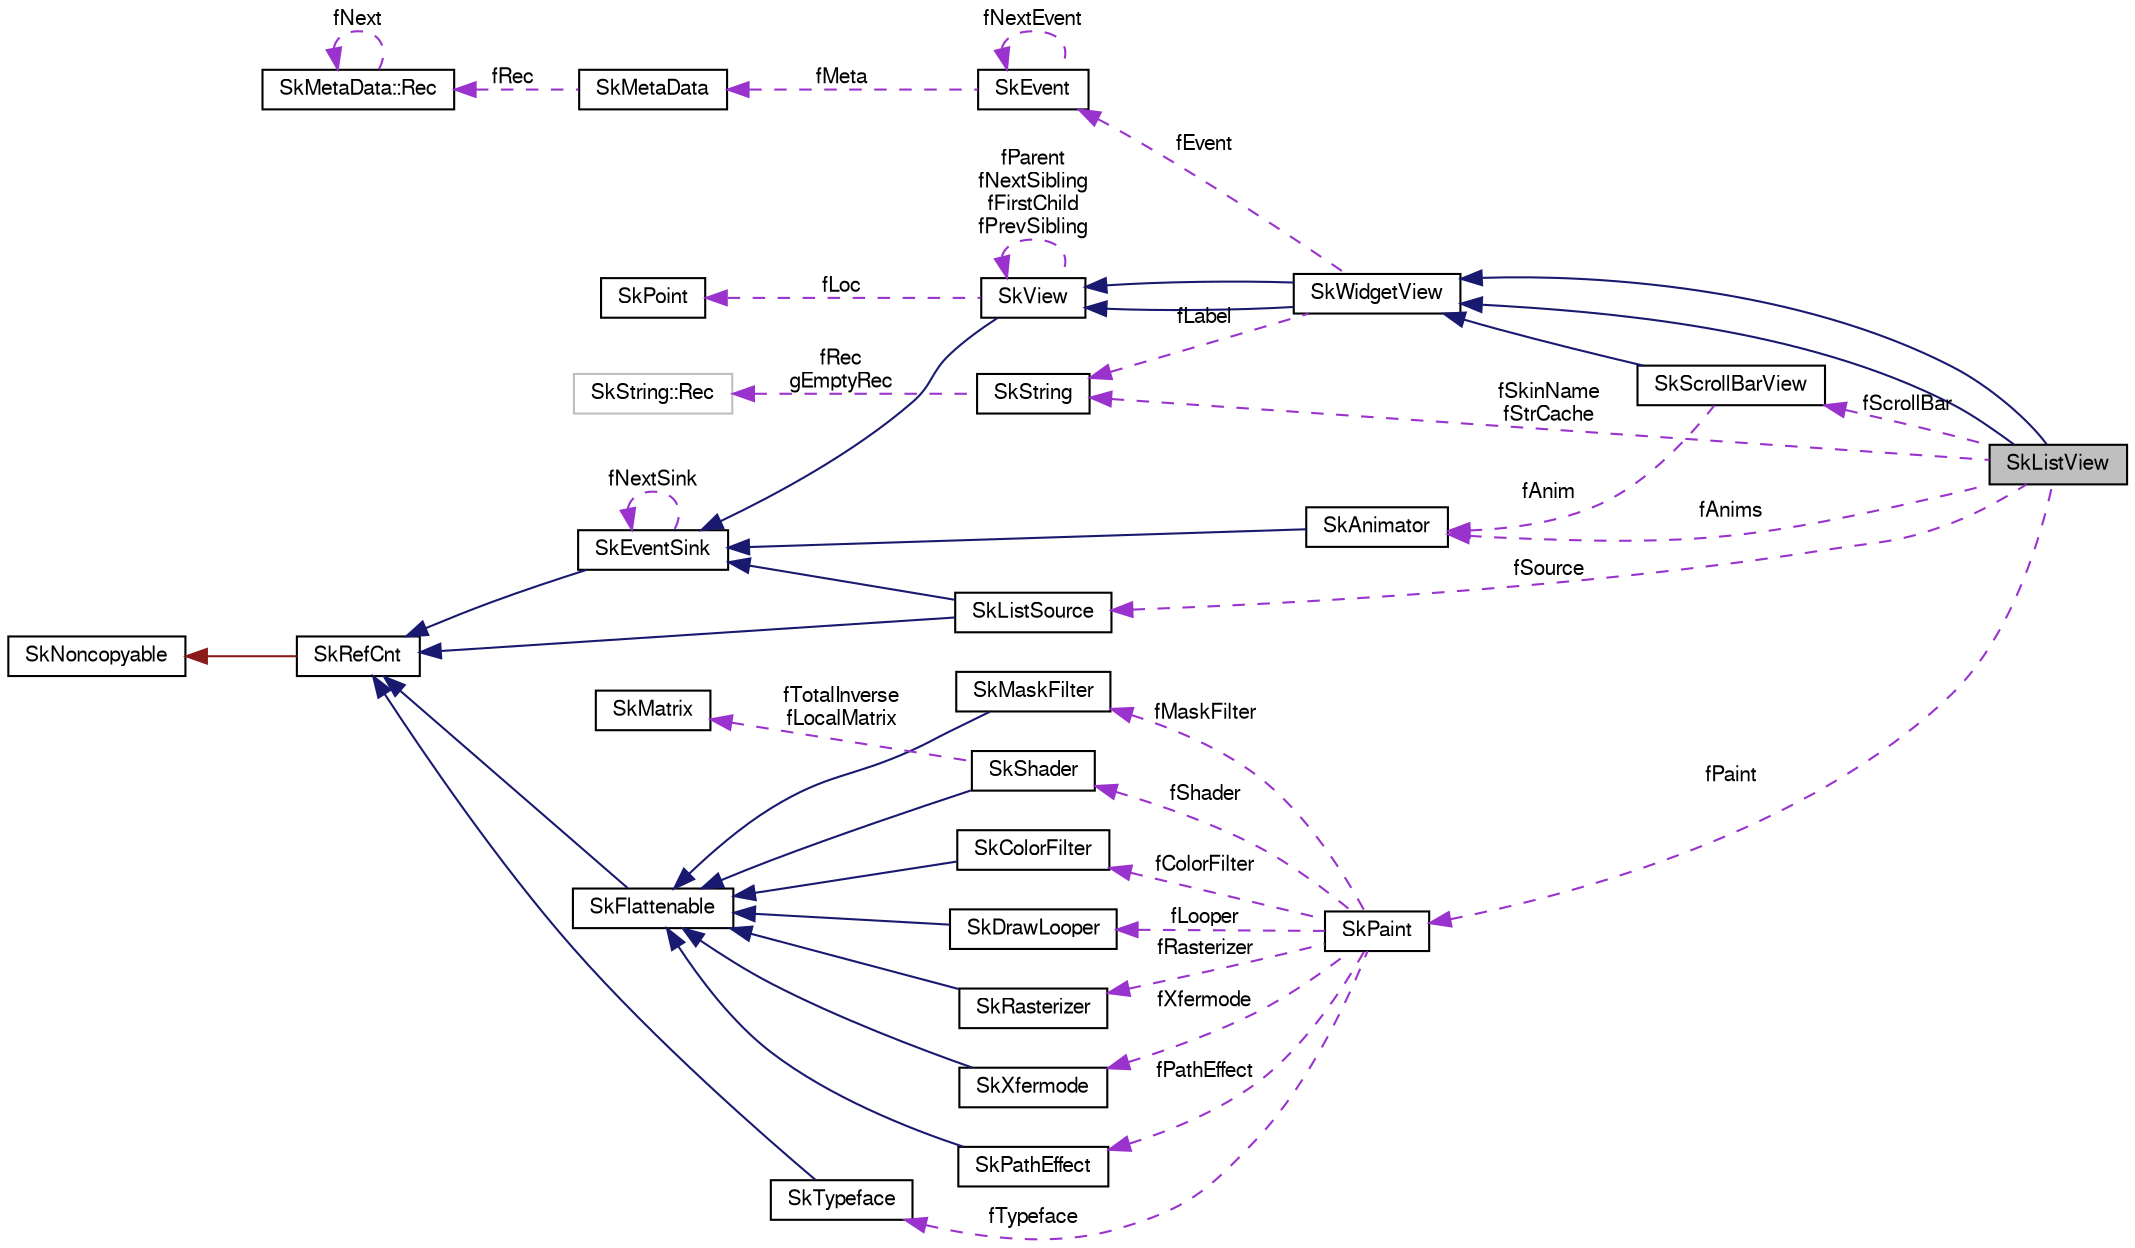digraph G
{
  edge [fontname="FreeSans",fontsize="10",labelfontname="FreeSans",labelfontsize="10"];
  node [fontname="FreeSans",fontsize="10",shape=record];
  rankdir=LR;
  Node1 [label="SkListView",height=0.2,width=0.4,color="black", fillcolor="grey75", style="filled" fontcolor="black"];
  Node2 -> Node1 [dir=back,color="midnightblue",fontsize="10",style="solid",fontname="FreeSans"];
  Node2 [label="SkWidgetView",height=0.2,width=0.4,color="black", fillcolor="white", style="filled",URL="$class_sk_widget_view.html"];
  Node3 -> Node2 [dir=back,color="midnightblue",fontsize="10",style="solid",fontname="FreeSans"];
  Node3 [label="SkView",height=0.2,width=0.4,color="black", fillcolor="white", style="filled",URL="$class_sk_view.html"];
  Node4 -> Node3 [dir=back,color="midnightblue",fontsize="10",style="solid",fontname="FreeSans"];
  Node4 [label="SkEventSink",height=0.2,width=0.4,color="black", fillcolor="white", style="filled",URL="$class_sk_event_sink.html"];
  Node5 -> Node4 [dir=back,color="midnightblue",fontsize="10",style="solid",fontname="FreeSans"];
  Node5 [label="SkRefCnt",height=0.2,width=0.4,color="black", fillcolor="white", style="filled",URL="$class_sk_ref_cnt.html"];
  Node6 -> Node5 [dir=back,color="firebrick4",fontsize="10",style="solid",fontname="FreeSans"];
  Node6 [label="SkNoncopyable",height=0.2,width=0.4,color="black", fillcolor="white", style="filled",URL="$class_sk_noncopyable.html"];
  Node4 -> Node4 [dir=back,color="darkorchid3",fontsize="10",style="dashed",label="fNextSink",fontname="FreeSans"];
  Node3 -> Node3 [dir=back,color="darkorchid3",fontsize="10",style="dashed",label="fParent\nfNextSibling\nfFirstChild\nfPrevSibling",fontname="FreeSans"];
  Node7 -> Node3 [dir=back,color="darkorchid3",fontsize="10",style="dashed",label="fLoc",fontname="FreeSans"];
  Node7 [label="SkPoint",height=0.2,width=0.4,color="black", fillcolor="white", style="filled",URL="$struct_sk_point.html"];
  Node3 -> Node2 [dir=back,color="midnightblue",fontsize="10",style="solid",fontname="FreeSans"];
  Node8 -> Node2 [dir=back,color="darkorchid3",fontsize="10",style="dashed",label="fEvent",fontname="FreeSans"];
  Node8 [label="SkEvent",height=0.2,width=0.4,color="black", fillcolor="white", style="filled",URL="$class_sk_event.html"];
  Node9 -> Node8 [dir=back,color="darkorchid3",fontsize="10",style="dashed",label="fMeta",fontname="FreeSans"];
  Node9 [label="SkMetaData",height=0.2,width=0.4,color="black", fillcolor="white", style="filled",URL="$class_sk_meta_data.html"];
  Node10 -> Node9 [dir=back,color="darkorchid3",fontsize="10",style="dashed",label="fRec",fontname="FreeSans"];
  Node10 [label="SkMetaData::Rec",height=0.2,width=0.4,color="black", fillcolor="white", style="filled",URL="$struct_sk_meta_data_1_1_rec.html"];
  Node10 -> Node10 [dir=back,color="darkorchid3",fontsize="10",style="dashed",label="fNext",fontname="FreeSans"];
  Node8 -> Node8 [dir=back,color="darkorchid3",fontsize="10",style="dashed",label="fNextEvent",fontname="FreeSans"];
  Node11 -> Node2 [dir=back,color="darkorchid3",fontsize="10",style="dashed",label="fLabel",fontname="FreeSans"];
  Node11 [label="SkString",height=0.2,width=0.4,color="black", fillcolor="white", style="filled",URL="$class_sk_string.html"];
  Node12 -> Node11 [dir=back,color="darkorchid3",fontsize="10",style="dashed",label="fRec\ngEmptyRec",fontname="FreeSans"];
  Node12 [label="SkString::Rec",height=0.2,width=0.4,color="grey75", fillcolor="white", style="filled"];
  Node2 -> Node1 [dir=back,color="midnightblue",fontsize="10",style="solid",fontname="FreeSans"];
  Node13 -> Node1 [dir=back,color="darkorchid3",fontsize="10",style="dashed",label="fScrollBar",fontname="FreeSans"];
  Node13 [label="SkScrollBarView",height=0.2,width=0.4,color="black", fillcolor="white", style="filled",URL="$class_sk_scroll_bar_view.html"];
  Node2 -> Node13 [dir=back,color="midnightblue",fontsize="10",style="solid",fontname="FreeSans"];
  Node14 -> Node13 [dir=back,color="darkorchid3",fontsize="10",style="dashed",label="fAnim",fontname="FreeSans"];
  Node14 [label="SkAnimator",height=0.2,width=0.4,color="black", fillcolor="white", style="filled",URL="$class_sk_animator.html"];
  Node4 -> Node14 [dir=back,color="midnightblue",fontsize="10",style="solid",fontname="FreeSans"];
  Node14 -> Node1 [dir=back,color="darkorchid3",fontsize="10",style="dashed",label="fAnims",fontname="FreeSans"];
  Node15 -> Node1 [dir=back,color="darkorchid3",fontsize="10",style="dashed",label="fSource",fontname="FreeSans"];
  Node15 [label="SkListSource",height=0.2,width=0.4,color="black", fillcolor="white", style="filled",URL="$class_sk_list_source.html"];
  Node5 -> Node15 [dir=back,color="midnightblue",fontsize="10",style="solid",fontname="FreeSans"];
  Node4 -> Node15 [dir=back,color="midnightblue",fontsize="10",style="solid",fontname="FreeSans"];
  Node16 -> Node1 [dir=back,color="darkorchid3",fontsize="10",style="dashed",label="fPaint",fontname="FreeSans"];
  Node16 [label="SkPaint",height=0.2,width=0.4,color="black", fillcolor="white", style="filled",URL="$class_sk_paint.html"];
  Node17 -> Node16 [dir=back,color="darkorchid3",fontsize="10",style="dashed",label="fPathEffect",fontname="FreeSans"];
  Node17 [label="SkPathEffect",height=0.2,width=0.4,color="black", fillcolor="white", style="filled",URL="$class_sk_path_effect.html"];
  Node18 -> Node17 [dir=back,color="midnightblue",fontsize="10",style="solid",fontname="FreeSans"];
  Node18 [label="SkFlattenable",height=0.2,width=0.4,color="black", fillcolor="white", style="filled",URL="$class_sk_flattenable.html"];
  Node5 -> Node18 [dir=back,color="midnightblue",fontsize="10",style="solid",fontname="FreeSans"];
  Node19 -> Node16 [dir=back,color="darkorchid3",fontsize="10",style="dashed",label="fMaskFilter",fontname="FreeSans"];
  Node19 [label="SkMaskFilter",height=0.2,width=0.4,color="black", fillcolor="white", style="filled",URL="$class_sk_mask_filter.html"];
  Node18 -> Node19 [dir=back,color="midnightblue",fontsize="10",style="solid",fontname="FreeSans"];
  Node20 -> Node16 [dir=back,color="darkorchid3",fontsize="10",style="dashed",label="fColorFilter",fontname="FreeSans"];
  Node20 [label="SkColorFilter",height=0.2,width=0.4,color="black", fillcolor="white", style="filled",URL="$class_sk_color_filter.html"];
  Node18 -> Node20 [dir=back,color="midnightblue",fontsize="10",style="solid",fontname="FreeSans"];
  Node21 -> Node16 [dir=back,color="darkorchid3",fontsize="10",style="dashed",label="fShader",fontname="FreeSans"];
  Node21 [label="SkShader",height=0.2,width=0.4,color="black", fillcolor="white", style="filled",URL="$class_sk_shader.html"];
  Node18 -> Node21 [dir=back,color="midnightblue",fontsize="10",style="solid",fontname="FreeSans"];
  Node22 -> Node21 [dir=back,color="darkorchid3",fontsize="10",style="dashed",label="fTotalInverse\nfLocalMatrix",fontname="FreeSans"];
  Node22 [label="SkMatrix",height=0.2,width=0.4,color="black", fillcolor="white", style="filled",URL="$class_sk_matrix.html"];
  Node23 -> Node16 [dir=back,color="darkorchid3",fontsize="10",style="dashed",label="fTypeface",fontname="FreeSans"];
  Node23 [label="SkTypeface",height=0.2,width=0.4,color="black", fillcolor="white", style="filled",URL="$class_sk_typeface.html"];
  Node5 -> Node23 [dir=back,color="midnightblue",fontsize="10",style="solid",fontname="FreeSans"];
  Node24 -> Node16 [dir=back,color="darkorchid3",fontsize="10",style="dashed",label="fXfermode",fontname="FreeSans"];
  Node24 [label="SkXfermode",height=0.2,width=0.4,color="black", fillcolor="white", style="filled",URL="$class_sk_xfermode.html"];
  Node18 -> Node24 [dir=back,color="midnightblue",fontsize="10",style="solid",fontname="FreeSans"];
  Node25 -> Node16 [dir=back,color="darkorchid3",fontsize="10",style="dashed",label="fLooper",fontname="FreeSans"];
  Node25 [label="SkDrawLooper",height=0.2,width=0.4,color="black", fillcolor="white", style="filled",URL="$class_sk_draw_looper.html"];
  Node18 -> Node25 [dir=back,color="midnightblue",fontsize="10",style="solid",fontname="FreeSans"];
  Node26 -> Node16 [dir=back,color="darkorchid3",fontsize="10",style="dashed",label="fRasterizer",fontname="FreeSans"];
  Node26 [label="SkRasterizer",height=0.2,width=0.4,color="black", fillcolor="white", style="filled",URL="$class_sk_rasterizer.html"];
  Node18 -> Node26 [dir=back,color="midnightblue",fontsize="10",style="solid",fontname="FreeSans"];
  Node11 -> Node1 [dir=back,color="darkorchid3",fontsize="10",style="dashed",label="fSkinName\nfStrCache",fontname="FreeSans"];
}
